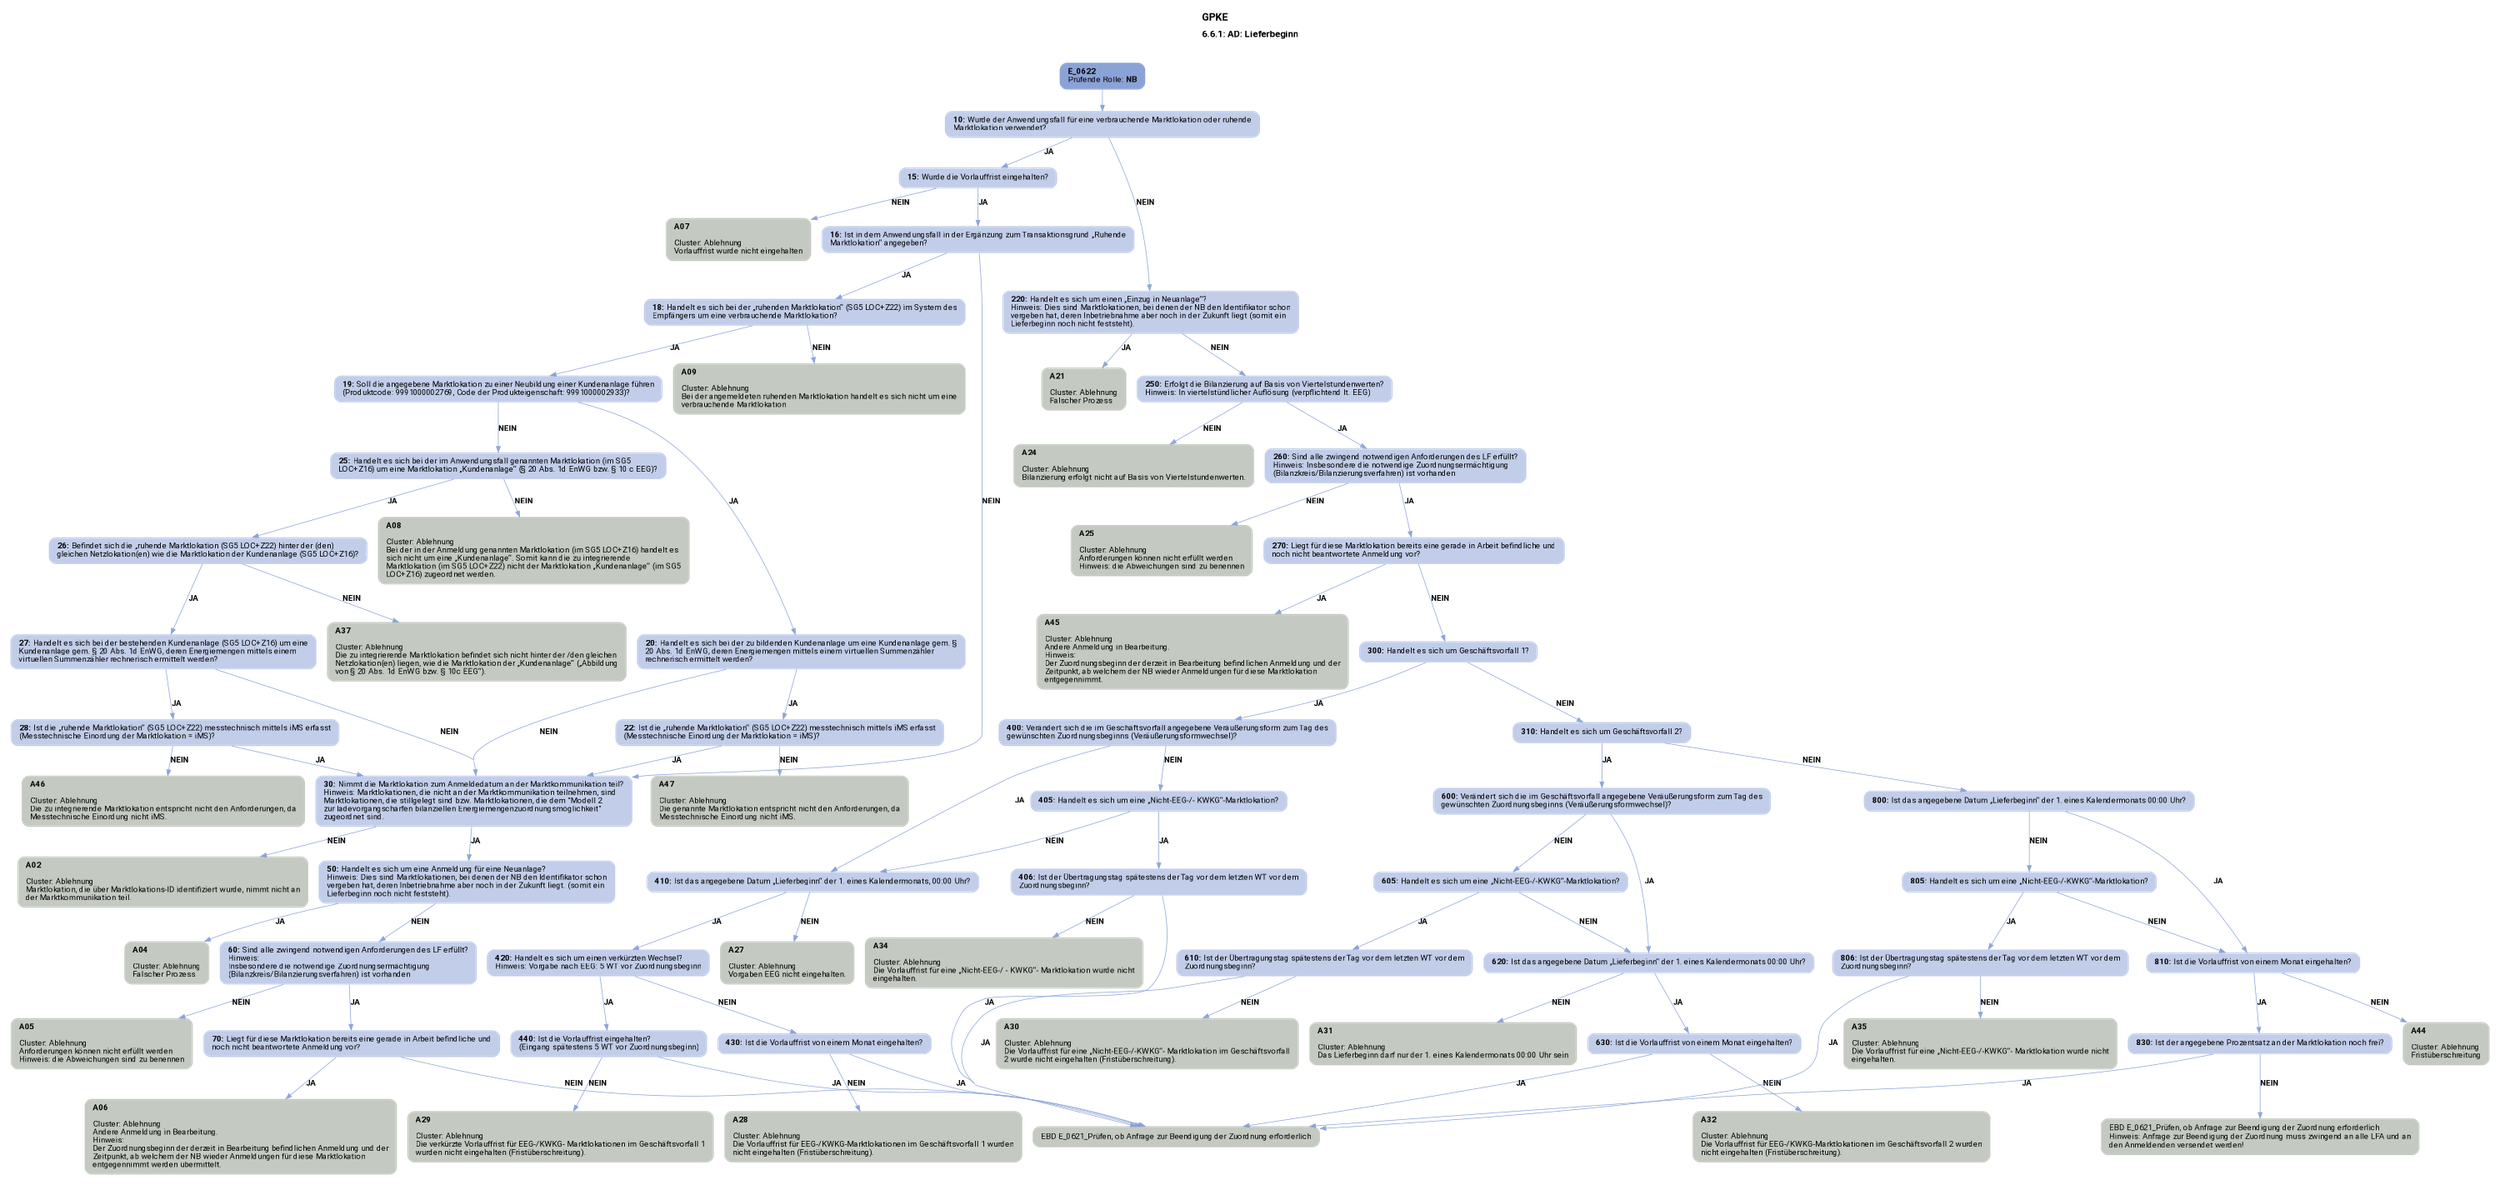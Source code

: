 digraph D {
    labelloc="t";
    label=<<B><FONT POINT-SIZE="18">GPKE</FONT></B><BR align="left"/><BR/><B><FONT POINT-SIZE="16">6.6.1: AD: Lieferbeginn</FONT></B><BR align="left"/><BR/><BR/><BR/>>;
    ratio="compress";
    concentrate=true;
    pack=true;
    rankdir=TB;
    packmode="array";
    size="20,20";
    fontsize=12;
    pad=0.25;
    "Start" [margin="0.2,0.12", shape=box, style="filled,rounded", penwidth=0.0, fillcolor="#8ba2d7", label=<<B>E_0622</B><BR align="left"/><FONT>Prüfende Rolle: <B>NB</B></FONT><BR align="center"/>>, fontname="Roboto, sans-serif"];
    "10" [margin="0.2,0.12", shape=box, style="filled,rounded", penwidth=0.0, fillcolor="#c2cee9", label=<<B>10: </B>Wurde der Anwendungsfall für eine verbrauchende Marktlokation oder ruhende<BR align="left"/>Marktlokation verwendet?<BR align="left"/>>, fontname="Roboto, sans-serif"];
    "15" [margin="0.2,0.12", shape=box, style="filled,rounded", penwidth=0.0, fillcolor="#c2cee9", label=<<B>15: </B>Wurde die Vorlauffrist eingehalten?<BR align="left"/>>, fontname="Roboto, sans-serif"];
    "A07" [margin="0.2,0.12", shape=box, style="filled,rounded", penwidth=0.0, fillcolor="#c4cac1", label=<<B>A07</B><BR align="left"/><BR align="left"/><FONT>Cluster: Ablehnung<BR align="left"/>Vorlauffrist wurde nicht eingehalten<BR align="left"/></FONT>>, fontname="Roboto, sans-serif"];
    "16" [margin="0.2,0.12", shape=box, style="filled,rounded", penwidth=0.0, fillcolor="#c2cee9", label=<<B>16: </B>Ist in dem Anwendungsfall in der Ergänzung zum Transaktionsgrund „Ruhende<BR align="left"/>Marktlokation“ angegeben?<BR align="left"/>>, fontname="Roboto, sans-serif"];
    "18" [margin="0.2,0.12", shape=box, style="filled,rounded", penwidth=0.0, fillcolor="#c2cee9", label=<<B>18: </B>Handelt es sich bei der „ruhenden Marktlokation“ (SG5 LOC+Z22) im System des<BR align="left"/>Empfängers um eine verbrauchende Marktlokation?<BR align="left"/>>, fontname="Roboto, sans-serif"];
    "A09" [margin="0.2,0.12", shape=box, style="filled,rounded", penwidth=0.0, fillcolor="#c4cac1", label=<<B>A09</B><BR align="left"/><BR align="left"/><FONT>Cluster: Ablehnung<BR align="left"/>Bei der angemeldeten ruhenden Marktlokation handelt es sich nicht um eine<BR align="left"/>verbrauchende Marktlokation<BR align="left"/></FONT>>, fontname="Roboto, sans-serif"];
    "19" [margin="0.2,0.12", shape=box, style="filled,rounded", penwidth=0.0, fillcolor="#c2cee9", label=<<B>19: </B>Soll die angegebene Marktlokation zu einer Neubildung einer Kundenanlage führen<BR align="left"/>(Produktcode: 9991000002769, Code der Produkteigenschaft: 9991000002933)?<BR align="left"/>>, fontname="Roboto, sans-serif"];
    "20" [margin="0.2,0.12", shape=box, style="filled,rounded", penwidth=0.0, fillcolor="#c2cee9", label=<<B>20: </B>Handelt es sich bei der zu bildenden Kundenanlage um eine Kundenanlage gem. §<BR align="left"/>20 Abs. 1d EnWG, deren Energiemengen mittels einem virtuellen Summenzähler<BR align="left"/>rechnerisch ermittelt werden?<BR align="left"/>>, fontname="Roboto, sans-serif"];
    "22" [margin="0.2,0.12", shape=box, style="filled,rounded", penwidth=0.0, fillcolor="#c2cee9", label=<<B>22: </B>Ist die „ruhende Marktlokation“ (SG5 LOC+Z22) messtechnisch mittels iMS erfasst<BR align="left"/>(Messtechnische Einordung der Marktlokation = iMS)?<BR align="left"/>>, fontname="Roboto, sans-serif"];
    "A47" [margin="0.2,0.12", shape=box, style="filled,rounded", penwidth=0.0, fillcolor="#c4cac1", label=<<B>A47</B><BR align="left"/><BR align="left"/><FONT>Cluster: Ablehnung<BR align="left"/>Die genannte Marktlokation entspricht nicht den Anforderungen, da<BR align="left"/>Messtechnische Einordung nicht iMS.<BR align="left"/></FONT>>, fontname="Roboto, sans-serif"];
    "25" [margin="0.2,0.12", shape=box, style="filled,rounded", penwidth=0.0, fillcolor="#c2cee9", label=<<B>25: </B>Handelt es sich bei der im Anwendungsfall genannten Marktlokation (im SG5<BR align="left"/>LOC+Z16) um eine Marktlokation „Kundenanlage“ (§ 20 Abs. 1d EnWG bzw. § 10 c EEG)?<BR align="left"/>>, fontname="Roboto, sans-serif"];
    "A08" [margin="0.2,0.12", shape=box, style="filled,rounded", penwidth=0.0, fillcolor="#c4cac1", label=<<B>A08</B><BR align="left"/><BR align="left"/><FONT>Cluster: Ablehnung<BR align="left"/>Bei der in der Anmeldung genannten Marktlokation (im SG5 LOC+Z16) handelt es<BR align="left"/>sich nicht um eine „Kundenanlage“. Somit kann die zu integrierende<BR align="left"/>Marktlokation (im SG5 LOC+Z22) nicht der Marktlokation „Kundenanlage“ (im SG5<BR align="left"/>LOC+Z16) zugeordnet werden.<BR align="left"/></FONT>>, fontname="Roboto, sans-serif"];
    "26" [margin="0.2,0.12", shape=box, style="filled,rounded", penwidth=0.0, fillcolor="#c2cee9", label=<<B>26: </B>Befindet sich die „ruhende Marktlokation (SG5 LOC+Z22) hinter der (den)<BR align="left"/>gleichen Netzlokation(en) wie die Marktlokation der Kundenanlage (SG5 LOC+Z16)?<BR align="left"/>>, fontname="Roboto, sans-serif"];
    "A37" [margin="0.2,0.12", shape=box, style="filled,rounded", penwidth=0.0, fillcolor="#c4cac1", label=<<B>A37</B><BR align="left"/><BR align="left"/><FONT>Cluster: Ablehnung<BR align="left"/>Die zu integrierende Marktlokation befindet sich nicht hinter der /den gleichen<BR align="left"/>Netzlokation(en) liegen, wie die Marktlokation der „Kundenanlage“ („Abbildung<BR align="left"/>von § 20 Abs. 1d EnWG bzw. § 10c EEG“).<BR align="left"/></FONT>>, fontname="Roboto, sans-serif"];
    "27" [margin="0.2,0.12", shape=box, style="filled,rounded", penwidth=0.0, fillcolor="#c2cee9", label=<<B>27: </B>Handelt es sich bei der bestehenden Kundenanlage (SG5 LOC+Z16) um eine<BR align="left"/>Kundenanlage gem. § 20 Abs. 1d EnWG, deren Energiemengen mittels einem<BR align="left"/>virtuellen Summenzähler rechnerisch ermittelt werden?<BR align="left"/>>, fontname="Roboto, sans-serif"];
    "28" [margin="0.2,0.12", shape=box, style="filled,rounded", penwidth=0.0, fillcolor="#c2cee9", label=<<B>28: </B>Ist die „ruhende Marktlokation“ (SG5 LOC+Z22) messtechnisch mittels iMS erfasst<BR align="left"/>(Messtechnische Einordung der Marktlokation = iMS)?<BR align="left"/>>, fontname="Roboto, sans-serif"];
    "A46" [margin="0.2,0.12", shape=box, style="filled,rounded", penwidth=0.0, fillcolor="#c4cac1", label=<<B>A46</B><BR align="left"/><BR align="left"/><FONT>Cluster: Ablehnung<BR align="left"/>Die zu integrierende Marktlokation entspricht nicht den Anforderungen, da<BR align="left"/>Messtechnische Einordung nicht iMS.<BR align="left"/></FONT>>, fontname="Roboto, sans-serif"];
    "30" [margin="0.2,0.12", shape=box, style="filled,rounded", penwidth=0.0, fillcolor="#c2cee9", label=<<B>30: </B>Nimmt die Marktlokation zum Anmeldedatum an der Marktkommunikation teil?<BR align="left"/>Hinweis: Marktlokationen, die nicht an der Marktkommunikation teilnehmen, sind<BR align="left"/>Marktlokationen, die stillgelegt sind bzw. Marktlokationen, die dem "Modell 2<BR align="left"/>zur ladevorgangscharfen bilanziellen Energiemengenzuordnungsmöglichkeit"<BR align="left"/>zugeordnet sind.<BR align="left"/>>, fontname="Roboto, sans-serif"];
    "A02" [margin="0.2,0.12", shape=box, style="filled,rounded", penwidth=0.0, fillcolor="#c4cac1", label=<<B>A02</B><BR align="left"/><BR align="left"/><FONT>Cluster: Ablehnung<BR align="left"/>Marktlokation, die über Marktlokations-ID identifiziert wurde, nimmt nicht an<BR align="left"/>der Marktkommunikation teil.<BR align="left"/></FONT>>, fontname="Roboto, sans-serif"];
    "50" [margin="0.2,0.12", shape=box, style="filled,rounded", penwidth=0.0, fillcolor="#c2cee9", label=<<B>50: </B>Handelt es sich um eine Anmeldung für eine Neuanlage?<BR align="left"/>Hinweis: Dies sind Marktlokationen, bei denen der NB den Identifikator schon<BR align="left"/>vergeben hat, deren Inbetriebnahme aber noch in der Zukunft liegt. (somit ein<BR align="left"/>Lieferbeginn noch nicht feststeht).<BR align="left"/>>, fontname="Roboto, sans-serif"];
    "A04" [margin="0.2,0.12", shape=box, style="filled,rounded", penwidth=0.0, fillcolor="#c4cac1", label=<<B>A04</B><BR align="left"/><BR align="left"/><FONT>Cluster: Ablehnung<BR align="left"/>Falscher Prozess<BR align="left"/></FONT>>, fontname="Roboto, sans-serif"];
    "60" [margin="0.2,0.12", shape=box, style="filled,rounded", penwidth=0.0, fillcolor="#c2cee9", label=<<B>60: </B>Sind alle zwingend notwendigen Anforderungen des LF erfüllt?<BR align="left"/>Hinweis:<BR align="left"/>Insbesondere die notwendige Zuordnungsermächtigung<BR align="left"/>(Bilanzkreis/Bilanzierungsverfahren) ist vorhanden<BR align="left"/>>, fontname="Roboto, sans-serif"];
    "A05" [margin="0.2,0.12", shape=box, style="filled,rounded", penwidth=0.0, fillcolor="#c4cac1", label=<<B>A05</B><BR align="left"/><BR align="left"/><FONT>Cluster: Ablehnung<BR align="left"/>Anforderungen können nicht erfüllt werden<BR align="left"/>Hinweis: die Abweichungen sind zu benennen<BR align="left"/></FONT>>, fontname="Roboto, sans-serif"];
    "70" [margin="0.2,0.12", shape=box, style="filled,rounded", penwidth=0.0, fillcolor="#c2cee9", label=<<B>70: </B>Liegt für diese Marktlokation bereits eine gerade in Arbeit befindliche und<BR align="left"/>noch nicht beantwortete Anmeldung vor?<BR align="left"/>>, fontname="Roboto, sans-serif"];
    "A06" [margin="0.2,0.12", shape=box, style="filled,rounded", penwidth=0.0, fillcolor="#c4cac1", label=<<B>A06</B><BR align="left"/><BR align="left"/><FONT>Cluster: Ablehnung<BR align="left"/>Andere Anmeldung in Bearbeitung.<BR align="left"/>Hinweis:<BR align="left"/>Der Zuordnungsbeginn der derzeit in Bearbeitung befindlichen Anmeldung und der<BR align="left"/>Zeitpunkt, ab welchem der NB wieder Anmeldungen für diese Marktlokation<BR align="left"/>entgegennimmt werden übermittelt.<BR align="left"/></FONT>>, fontname="Roboto, sans-serif"];
    "EBD E_0621_Prüfen, ob Anfrage zur Beendigung der Zuordnung erforderlich" [margin="0.2,0.12", shape=box, style="filled,rounded", penwidth=0.0, fillcolor="#c4cac1", label=<<FONT>EBD E_0621_Prüfen, ob Anfrage zur Beendigung der Zuordnung erforderlich<BR align="left"/></FONT>>, fontname="Roboto, sans-serif"];
    "220" [margin="0.2,0.12", shape=box, style="filled,rounded", penwidth=0.0, fillcolor="#c2cee9", label=<<B>220: </B>Handelt es sich um einen „Einzug in Neuanlage“?<BR align="left"/>Hinweis: Dies sind Marktlokationen, bei denen der NB den Identifikator schon<BR align="left"/>vergeben hat, deren Inbetriebnahme aber noch in der Zukunft liegt (somit ein<BR align="left"/>Lieferbeginn noch nicht feststeht).<BR align="left"/>>, fontname="Roboto, sans-serif"];
    "A21" [margin="0.2,0.12", shape=box, style="filled,rounded", penwidth=0.0, fillcolor="#c4cac1", label=<<B>A21</B><BR align="left"/><BR align="left"/><FONT>Cluster: Ablehnung<BR align="left"/>Falscher Prozess<BR align="left"/></FONT>>, fontname="Roboto, sans-serif"];
    "250" [margin="0.2,0.12", shape=box, style="filled,rounded", penwidth=0.0, fillcolor="#c2cee9", label=<<B>250: </B>Erfolgt die Bilanzierung auf Basis von Viertelstundenwerten?<BR align="left"/>Hinweis: In viertelstündlicher Auflösung (verpflichtend lt. EEG)<BR align="left"/>>, fontname="Roboto, sans-serif"];
    "A24" [margin="0.2,0.12", shape=box, style="filled,rounded", penwidth=0.0, fillcolor="#c4cac1", label=<<B>A24</B><BR align="left"/><BR align="left"/><FONT>Cluster: Ablehnung<BR align="left"/>Bilanzierung erfolgt nicht auf Basis von Viertelstundenwerten.<BR align="left"/></FONT>>, fontname="Roboto, sans-serif"];
    "260" [margin="0.2,0.12", shape=box, style="filled,rounded", penwidth=0.0, fillcolor="#c2cee9", label=<<B>260: </B>Sind alle zwingend notwendigen Anforderungen des LF erfüllt?<BR align="left"/>Hinweis: Insbesondere die notwendige Zuordnungsermächtigung<BR align="left"/>(Bilanzkreis/Bilanzierungsverfahren) ist vorhanden<BR align="left"/>>, fontname="Roboto, sans-serif"];
    "A25" [margin="0.2,0.12", shape=box, style="filled,rounded", penwidth=0.0, fillcolor="#c4cac1", label=<<B>A25</B><BR align="left"/><BR align="left"/><FONT>Cluster: Ablehnung<BR align="left"/>Anforderungen können nicht erfüllt werden<BR align="left"/>Hinweis: die Abweichungen sind zu benennen<BR align="left"/></FONT>>, fontname="Roboto, sans-serif"];
    "270" [margin="0.2,0.12", shape=box, style="filled,rounded", penwidth=0.0, fillcolor="#c2cee9", label=<<B>270: </B>Liegt für diese Marktlokation bereits eine gerade in Arbeit befindliche und<BR align="left"/>noch nicht beantwortete Anmeldung vor?<BR align="left"/>>, fontname="Roboto, sans-serif"];
    "A45" [margin="0.2,0.12", shape=box, style="filled,rounded", penwidth=0.0, fillcolor="#c4cac1", label=<<B>A45</B><BR align="left"/><BR align="left"/><FONT>Cluster: Ablehnung<BR align="left"/>Andere Anmeldung in Bearbeitung.<BR align="left"/>Hinweis:<BR align="left"/>Der Zuordnungsbeginn der derzeit in Bearbeitung befindlichen Anmeldung und der<BR align="left"/>Zeitpunkt, ab welchem der NB wieder Anmeldungen für diese Marktlokation<BR align="left"/>entgegennimmt.<BR align="left"/></FONT>>, fontname="Roboto, sans-serif"];
    "300" [margin="0.2,0.12", shape=box, style="filled,rounded", penwidth=0.0, fillcolor="#c2cee9", label=<<B>300: </B>Handelt es sich um Geschäftsvorfall 1?<BR align="left"/>>, fontname="Roboto, sans-serif"];
    "310" [margin="0.2,0.12", shape=box, style="filled,rounded", penwidth=0.0, fillcolor="#c2cee9", label=<<B>310: </B>Handelt es sich um Geschäftsvorfall 2?<BR align="left"/>>, fontname="Roboto, sans-serif"];
    "400" [margin="0.2,0.12", shape=box, style="filled,rounded", penwidth=0.0, fillcolor="#c2cee9", label=<<B>400: </B>Verändert sich die im Geschäftsvorfall angegebene Veräußerungsform zum Tag des<BR align="left"/>gewünschten Zuordnungsbeginns (Veräußerungsformwechsel)?<BR align="left"/>>, fontname="Roboto, sans-serif"];
    "405" [margin="0.2,0.12", shape=box, style="filled,rounded", penwidth=0.0, fillcolor="#c2cee9", label=<<B>405: </B>Handelt es sich um eine „Nicht-EEG-/- KWKG“-Marktlokation?<BR align="left"/>>, fontname="Roboto, sans-serif"];
    "406" [margin="0.2,0.12", shape=box, style="filled,rounded", penwidth=0.0, fillcolor="#c2cee9", label=<<B>406: </B>Ist der Übertragungstag spätestens der Tag vor dem letzten WT vor dem<BR align="left"/>Zuordnungsbeginn?<BR align="left"/>>, fontname="Roboto, sans-serif"];
    "A34" [margin="0.2,0.12", shape=box, style="filled,rounded", penwidth=0.0, fillcolor="#c4cac1", label=<<B>A34</B><BR align="left"/><BR align="left"/><FONT>Cluster: Ablehnung<BR align="left"/>Die Vorlauffrist für eine „Nicht-EEG-/ - KWKG“- Marktlokation wurde nicht<BR align="left"/>eingehalten.<BR align="left"/></FONT>>, fontname="Roboto, sans-serif"];
    "410" [margin="0.2,0.12", shape=box, style="filled,rounded", penwidth=0.0, fillcolor="#c2cee9", label=<<B>410: </B>Ist das angegebene Datum „Lieferbeginn“ der 1. eines Kalendermonats, 00:00 Uhr?<BR align="left"/>>, fontname="Roboto, sans-serif"];
    "A27" [margin="0.2,0.12", shape=box, style="filled,rounded", penwidth=0.0, fillcolor="#c4cac1", label=<<B>A27</B><BR align="left"/><BR align="left"/><FONT>Cluster: Ablehnung<BR align="left"/>Vorgaben EEG nicht eingehalten.<BR align="left"/></FONT>>, fontname="Roboto, sans-serif"];
    "420" [margin="0.2,0.12", shape=box, style="filled,rounded", penwidth=0.0, fillcolor="#c2cee9", label=<<B>420: </B>Handelt es sich um einen verkürzten Wechsel?<BR align="left"/>Hinweis: Vorgabe nach EEG: 5 WT vor Zuordnungsbeginn<BR align="left"/>>, fontname="Roboto, sans-serif"];
    "430" [margin="0.2,0.12", shape=box, style="filled,rounded", penwidth=0.0, fillcolor="#c2cee9", label=<<B>430: </B>Ist die Vorlauffrist von einem Monat eingehalten?<BR align="left"/>>, fontname="Roboto, sans-serif"];
    "A28" [margin="0.2,0.12", shape=box, style="filled,rounded", penwidth=0.0, fillcolor="#c4cac1", label=<<B>A28</B><BR align="left"/><BR align="left"/><FONT>Cluster: Ablehnung<BR align="left"/>Die Vorlauffrist für EEG-/KWKG-Marktlokationen im Geschäftsvorfall 1 wurden<BR align="left"/>nicht eingehalten (Fristüberschreitung).<BR align="left"/></FONT>>, fontname="Roboto, sans-serif"];
    "440" [margin="0.2,0.12", shape=box, style="filled,rounded", penwidth=0.0, fillcolor="#c2cee9", label=<<B>440: </B>Ist die Vorlauffrist eingehalten?<BR align="left"/>(Eingang spätestens 5 WT vor Zuordnungsbeginn)<BR align="left"/>>, fontname="Roboto, sans-serif"];
    "A29" [margin="0.2,0.12", shape=box, style="filled,rounded", penwidth=0.0, fillcolor="#c4cac1", label=<<B>A29</B><BR align="left"/><BR align="left"/><FONT>Cluster: Ablehnung<BR align="left"/>Die verkürzte Vorlauffrist für EEG-/KWKG- Marktlokationen im Geschäftsvorfall 1<BR align="left"/>wurden nicht eingehalten (Fristüberschreitung).<BR align="left"/></FONT>>, fontname="Roboto, sans-serif"];
    "600" [margin="0.2,0.12", shape=box, style="filled,rounded", penwidth=0.0, fillcolor="#c2cee9", label=<<B>600: </B>Verändert sich die im Geschäftsvorfall angegebene Veräußerungsform zum Tag des<BR align="left"/>gewünschten Zuordnungsbeginns (Veräußerungsformwechsel)?<BR align="left"/>>, fontname="Roboto, sans-serif"];
    "605" [margin="0.2,0.12", shape=box, style="filled,rounded", penwidth=0.0, fillcolor="#c2cee9", label=<<B>605: </B>Handelt es sich um eine „Nicht-EEG-/-KWKG“-Marktlokation?<BR align="left"/>>, fontname="Roboto, sans-serif"];
    "610" [margin="0.2,0.12", shape=box, style="filled,rounded", penwidth=0.0, fillcolor="#c2cee9", label=<<B>610: </B>Ist der Übertragungstag spätestens der Tag vor dem letzten WT vor dem<BR align="left"/>Zuordnungsbeginn?<BR align="left"/>>, fontname="Roboto, sans-serif"];
    "A30" [margin="0.2,0.12", shape=box, style="filled,rounded", penwidth=0.0, fillcolor="#c4cac1", label=<<B>A30</B><BR align="left"/><BR align="left"/><FONT>Cluster: Ablehnung<BR align="left"/>Die Vorlauffrist für eine „Nicht-EEG-/-KWKG“- Marktlokation im Geschäftsvorfall<BR align="left"/>2 wurde nicht eingehalten (Fristüberschreitung).<BR align="left"/></FONT>>, fontname="Roboto, sans-serif"];
    "620" [margin="0.2,0.12", shape=box, style="filled,rounded", penwidth=0.0, fillcolor="#c2cee9", label=<<B>620: </B>Ist das angegebene Datum „Lieferbeginn“ der 1. eines Kalendermonats 00:00 Uhr?<BR align="left"/>>, fontname="Roboto, sans-serif"];
    "A31" [margin="0.2,0.12", shape=box, style="filled,rounded", penwidth=0.0, fillcolor="#c4cac1", label=<<B>A31</B><BR align="left"/><BR align="left"/><FONT>Cluster: Ablehnung<BR align="left"/>Das Lieferbeginn darf nur der 1. eines Kalendermonats 00:00 Uhr sein<BR align="left"/></FONT>>, fontname="Roboto, sans-serif"];
    "630" [margin="0.2,0.12", shape=box, style="filled,rounded", penwidth=0.0, fillcolor="#c2cee9", label=<<B>630: </B>Ist die Vorlauffrist von einem Monat eingehalten?<BR align="left"/>>, fontname="Roboto, sans-serif"];
    "A32" [margin="0.2,0.12", shape=box, style="filled,rounded", penwidth=0.0, fillcolor="#c4cac1", label=<<B>A32</B><BR align="left"/><BR align="left"/><FONT>Cluster: Ablehnung<BR align="left"/>Die Vorlauffrist für EEG-/KWKG-Marktlokationen im Geschäftsvorfall 2 wurden<BR align="left"/>nicht eingehalten (Fristüberschreitung).<BR align="left"/></FONT>>, fontname="Roboto, sans-serif"];
    "800" [margin="0.2,0.12", shape=box, style="filled,rounded", penwidth=0.0, fillcolor="#c2cee9", label=<<B>800: </B>Ist das angegebene Datum „Lieferbeginn“ der 1. eines Kalendermonats 00:00 Uhr?<BR align="left"/>>, fontname="Roboto, sans-serif"];
    "805" [margin="0.2,0.12", shape=box, style="filled,rounded", penwidth=0.0, fillcolor="#c2cee9", label=<<B>805: </B>Handelt es sich um eine „Nicht-EEG-/-KWKG“-Marktlokation?<BR align="left"/>>, fontname="Roboto, sans-serif"];
    "806" [margin="0.2,0.12", shape=box, style="filled,rounded", penwidth=0.0, fillcolor="#c2cee9", label=<<B>806: </B>Ist der Übertragungstag spätestens der Tag vor dem letzten WT vor dem<BR align="left"/>Zuordnungsbeginn?<BR align="left"/>>, fontname="Roboto, sans-serif"];
    "A35" [margin="0.2,0.12", shape=box, style="filled,rounded", penwidth=0.0, fillcolor="#c4cac1", label=<<B>A35</B><BR align="left"/><BR align="left"/><FONT>Cluster: Ablehnung<BR align="left"/>Die Vorlauffrist für eine „Nicht-EEG-/-KWKG“- Marktlokation wurde nicht<BR align="left"/>eingehalten.<BR align="left"/></FONT>>, fontname="Roboto, sans-serif"];
    "810" [margin="0.2,0.12", shape=box, style="filled,rounded", penwidth=0.0, fillcolor="#c2cee9", label=<<B>810: </B>Ist die Vorlauffrist von einem Monat eingehalten?<BR align="left"/>>, fontname="Roboto, sans-serif"];
    "A44" [margin="0.2,0.12", shape=box, style="filled,rounded", penwidth=0.0, fillcolor="#c4cac1", label=<<B>A44</B><BR align="left"/><BR align="left"/><FONT>Cluster: Ablehnung<BR align="left"/>Fristüberschreitung<BR align="left"/></FONT>>, fontname="Roboto, sans-serif"];
    "830" [margin="0.2,0.12", shape=box, style="filled,rounded", penwidth=0.0, fillcolor="#c2cee9", label=<<B>830: </B>Ist der angegebene Prozentsatz an der Marktlokation noch frei?<BR align="left"/>>, fontname="Roboto, sans-serif"];
    "EBD E_0621_Prüfen, ob Anfrage zur Beendigung der Zuordnung erforderlich
Hinweis: Anfrage zur Beendigung der Zuordnung muss zwingend an alle LFA und an den Anmeldenden versendet werden!" [margin="0.2,0.12", shape=box, style="filled,rounded", penwidth=0.0, fillcolor="#c4cac1", label=<<FONT>EBD E_0621_Prüfen, ob Anfrage zur Beendigung der Zuordnung erforderlich<BR align="left"/>Hinweis: Anfrage zur Beendigung der Zuordnung muss zwingend an alle LFA und an<BR align="left"/>den Anmeldenden versendet werden!<BR align="left"/></FONT>>, fontname="Roboto, sans-serif"];

    "Start" -> "10" [color="#88a0d6"];
    "10" -> "15" [label=<<B>JA</B>>, color="#88a0d6", fontname="Roboto, sans-serif"];
    "10" -> "220" [label=<<B>NEIN</B>>, color="#88a0d6", fontname="Roboto, sans-serif"];
    "15" -> "A07" [label=<<B>NEIN</B>>, color="#88a0d6", fontname="Roboto, sans-serif"];
    "15" -> "16" [label=<<B>JA</B>>, color="#88a0d6", fontname="Roboto, sans-serif"];
    "16" -> "30" [label=<<B>NEIN</B>>, color="#88a0d6", fontname="Roboto, sans-serif"];
    "16" -> "18" [label=<<B>JA</B>>, color="#88a0d6", fontname="Roboto, sans-serif"];
    "18" -> "A09" [label=<<B>NEIN</B>>, color="#88a0d6", fontname="Roboto, sans-serif"];
    "18" -> "19" [label=<<B>JA</B>>, color="#88a0d6", fontname="Roboto, sans-serif"];
    "19" -> "20" [label=<<B>JA</B>>, color="#88a0d6", fontname="Roboto, sans-serif"];
    "19" -> "25" [label=<<B>NEIN</B>>, color="#88a0d6", fontname="Roboto, sans-serif"];
    "20" -> "22" [label=<<B>JA</B>>, color="#88a0d6", fontname="Roboto, sans-serif"];
    "20" -> "30" [label=<<B>NEIN</B>>, color="#88a0d6", fontname="Roboto, sans-serif"];
    "22" -> "A47" [label=<<B>NEIN</B>>, color="#88a0d6", fontname="Roboto, sans-serif"];
    "22" -> "30" [label=<<B>JA</B>>, color="#88a0d6", fontname="Roboto, sans-serif"];
    "25" -> "A08" [label=<<B>NEIN</B>>, color="#88a0d6", fontname="Roboto, sans-serif"];
    "25" -> "26" [label=<<B>JA</B>>, color="#88a0d6", fontname="Roboto, sans-serif"];
    "26" -> "A37" [label=<<B>NEIN</B>>, color="#88a0d6", fontname="Roboto, sans-serif"];
    "26" -> "27" [label=<<B>JA</B>>, color="#88a0d6", fontname="Roboto, sans-serif"];
    "27" -> "28" [label=<<B>JA</B>>, color="#88a0d6", fontname="Roboto, sans-serif"];
    "27" -> "30" [label=<<B>NEIN</B>>, color="#88a0d6", fontname="Roboto, sans-serif"];
    "28" -> "A46" [label=<<B>NEIN</B>>, color="#88a0d6", fontname="Roboto, sans-serif"];
    "28" -> "30" [label=<<B>JA</B>>, color="#88a0d6", fontname="Roboto, sans-serif"];
    "30" -> "A02" [label=<<B>NEIN</B>>, color="#88a0d6", fontname="Roboto, sans-serif"];
    "30" -> "50" [label=<<B>JA</B>>, color="#88a0d6", fontname="Roboto, sans-serif"];
    "50" -> "A04" [label=<<B>JA</B>>, color="#88a0d6", fontname="Roboto, sans-serif"];
    "50" -> "60" [label=<<B>NEIN</B>>, color="#88a0d6", fontname="Roboto, sans-serif"];
    "60" -> "A05" [label=<<B>NEIN</B>>, color="#88a0d6", fontname="Roboto, sans-serif"];
    "60" -> "70" [label=<<B>JA</B>>, color="#88a0d6", fontname="Roboto, sans-serif"];
    "70" -> "A06" [label=<<B>JA</B>>, color="#88a0d6", fontname="Roboto, sans-serif"];
    "70" -> "EBD E_0621_Prüfen, ob Anfrage zur Beendigung der Zuordnung erforderlich" [label=<<B>NEIN</B>>, color="#88a0d6", fontname="Roboto, sans-serif"];
    "220" -> "A21" [label=<<B>JA</B>>, color="#88a0d6", fontname="Roboto, sans-serif"];
    "220" -> "250" [label=<<B>NEIN</B>>, color="#88a0d6", fontname="Roboto, sans-serif"];
    "250" -> "A24" [label=<<B>NEIN</B>>, color="#88a0d6", fontname="Roboto, sans-serif"];
    "250" -> "260" [label=<<B>JA</B>>, color="#88a0d6", fontname="Roboto, sans-serif"];
    "260" -> "A25" [label=<<B>NEIN</B>>, color="#88a0d6", fontname="Roboto, sans-serif"];
    "260" -> "270" [label=<<B>JA</B>>, color="#88a0d6", fontname="Roboto, sans-serif"];
    "270" -> "A45" [label=<<B>JA</B>>, color="#88a0d6", fontname="Roboto, sans-serif"];
    "270" -> "300" [label=<<B>NEIN</B>>, color="#88a0d6", fontname="Roboto, sans-serif"];
    "300" -> "400" [label=<<B>JA</B>>, color="#88a0d6", fontname="Roboto, sans-serif"];
    "300" -> "310" [label=<<B>NEIN</B>>, color="#88a0d6", fontname="Roboto, sans-serif"];
    "310" -> "600" [label=<<B>JA</B>>, color="#88a0d6", fontname="Roboto, sans-serif"];
    "310" -> "800" [label=<<B>NEIN</B>>, color="#88a0d6", fontname="Roboto, sans-serif"];
    "400" -> "410" [label=<<B>JA</B>>, color="#88a0d6", fontname="Roboto, sans-serif"];
    "400" -> "405" [label=<<B>NEIN</B>>, color="#88a0d6", fontname="Roboto, sans-serif"];
    "405" -> "406" [label=<<B>JA</B>>, color="#88a0d6", fontname="Roboto, sans-serif"];
    "405" -> "410" [label=<<B>NEIN</B>>, color="#88a0d6", fontname="Roboto, sans-serif"];
    "406" -> "EBD E_0621_Prüfen, ob Anfrage zur Beendigung der Zuordnung erforderlich" [label=<<B>JA</B>>, color="#88a0d6", fontname="Roboto, sans-serif"];
    "406" -> "A34" [label=<<B>NEIN</B>>, color="#88a0d6", fontname="Roboto, sans-serif"];
    "410" -> "420" [label=<<B>JA</B>>, color="#88a0d6", fontname="Roboto, sans-serif"];
    "410" -> "A27" [label=<<B>NEIN</B>>, color="#88a0d6", fontname="Roboto, sans-serif"];
    "420" -> "440" [label=<<B>JA</B>>, color="#88a0d6", fontname="Roboto, sans-serif"];
    "420" -> "430" [label=<<B>NEIN</B>>, color="#88a0d6", fontname="Roboto, sans-serif"];
    "430" -> "EBD E_0621_Prüfen, ob Anfrage zur Beendigung der Zuordnung erforderlich" [label=<<B>JA</B>>, color="#88a0d6", fontname="Roboto, sans-serif"];
    "430" -> "A28" [label=<<B>NEIN</B>>, color="#88a0d6", fontname="Roboto, sans-serif"];
    "440" -> "EBD E_0621_Prüfen, ob Anfrage zur Beendigung der Zuordnung erforderlich" [label=<<B>JA</B>>, color="#88a0d6", fontname="Roboto, sans-serif"];
    "440" -> "A29" [label=<<B>NEIN</B>>, color="#88a0d6", fontname="Roboto, sans-serif"];
    "600" -> "620" [label=<<B>JA</B>>, color="#88a0d6", fontname="Roboto, sans-serif"];
    "600" -> "605" [label=<<B>NEIN</B>>, color="#88a0d6", fontname="Roboto, sans-serif"];
    "605" -> "610" [label=<<B>JA</B>>, color="#88a0d6", fontname="Roboto, sans-serif"];
    "605" -> "620" [label=<<B>NEIN</B>>, color="#88a0d6", fontname="Roboto, sans-serif"];
    "610" -> "EBD E_0621_Prüfen, ob Anfrage zur Beendigung der Zuordnung erforderlich" [label=<<B>JA</B>>, color="#88a0d6", fontname="Roboto, sans-serif"];
    "610" -> "A30" [label=<<B>NEIN</B>>, color="#88a0d6", fontname="Roboto, sans-serif"];
    "620" -> "A31" [label=<<B>NEIN</B>>, color="#88a0d6", fontname="Roboto, sans-serif"];
    "620" -> "630" [label=<<B>JA</B>>, color="#88a0d6", fontname="Roboto, sans-serif"];
    "630" -> "EBD E_0621_Prüfen, ob Anfrage zur Beendigung der Zuordnung erforderlich" [label=<<B>JA</B>>, color="#88a0d6", fontname="Roboto, sans-serif"];
    "630" -> "A32" [label=<<B>NEIN</B>>, color="#88a0d6", fontname="Roboto, sans-serif"];
    "800" -> "805" [label=<<B>NEIN</B>>, color="#88a0d6", fontname="Roboto, sans-serif"];
    "800" -> "810" [label=<<B>JA</B>>, color="#88a0d6", fontname="Roboto, sans-serif"];
    "805" -> "806" [label=<<B>JA</B>>, color="#88a0d6", fontname="Roboto, sans-serif"];
    "805" -> "810" [label=<<B>NEIN</B>>, color="#88a0d6", fontname="Roboto, sans-serif"];
    "806" -> "EBD E_0621_Prüfen, ob Anfrage zur Beendigung der Zuordnung erforderlich" [label=<<B>JA</B>>, color="#88a0d6", fontname="Roboto, sans-serif"];
    "806" -> "A35" [label=<<B>NEIN</B>>, color="#88a0d6", fontname="Roboto, sans-serif"];
    "810" -> "A44" [label=<<B>NEIN</B>>, color="#88a0d6", fontname="Roboto, sans-serif"];
    "810" -> "830" [label=<<B>JA</B>>, color="#88a0d6", fontname="Roboto, sans-serif"];
    "830" -> "EBD E_0621_Prüfen, ob Anfrage zur Beendigung der Zuordnung erforderlich
Hinweis: Anfrage zur Beendigung der Zuordnung muss zwingend an alle LFA und an den Anmeldenden versendet werden!" [label=<<B>NEIN</B>>, color="#88a0d6", fontname="Roboto, sans-serif"];
    "830" -> "EBD E_0621_Prüfen, ob Anfrage zur Beendigung der Zuordnung erforderlich" [label=<<B>JA</B>>, color="#88a0d6", fontname="Roboto, sans-serif"];

    bgcolor="transparent";
fontname="Roboto, sans-serif";
}